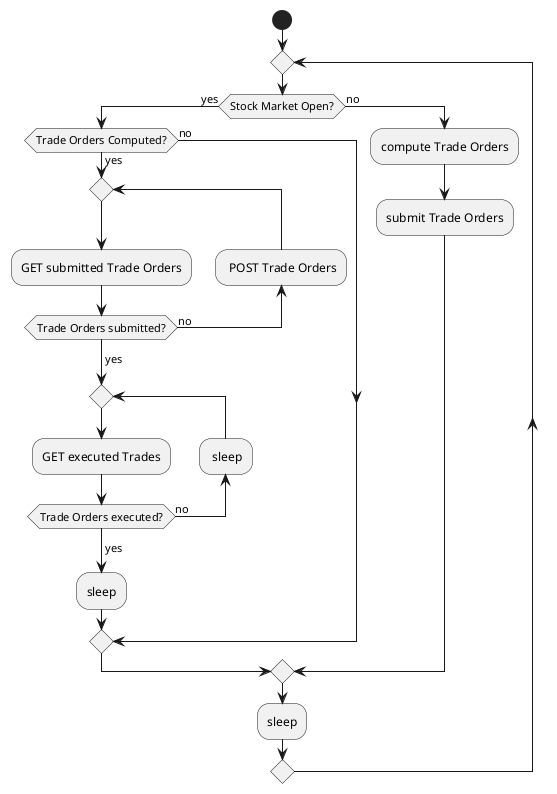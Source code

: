 @startuml
'https://plantuml.com/activity-diagram-beta

start

repeat
if (Stock Market Open?) then (yes)

  if (Trade Orders Computed?) then (yes)

    repeat
    :GET submitted Trade Orders;
    backward: POST Trade Orders;
    repeat while (Trade Orders submitted?) is (no)
    -> yes;

    repeat
    :GET executed Trades;
    backward: sleep;
    repeat while (Trade Orders executed?) is (no)
    -> yes;

    :sleep;

    else (no)
  endif

else (no)
    :compute Trade Orders;
    :submit Trade Orders;
endif

:sleep;

repeat while ()
-> yes;

@enduml
